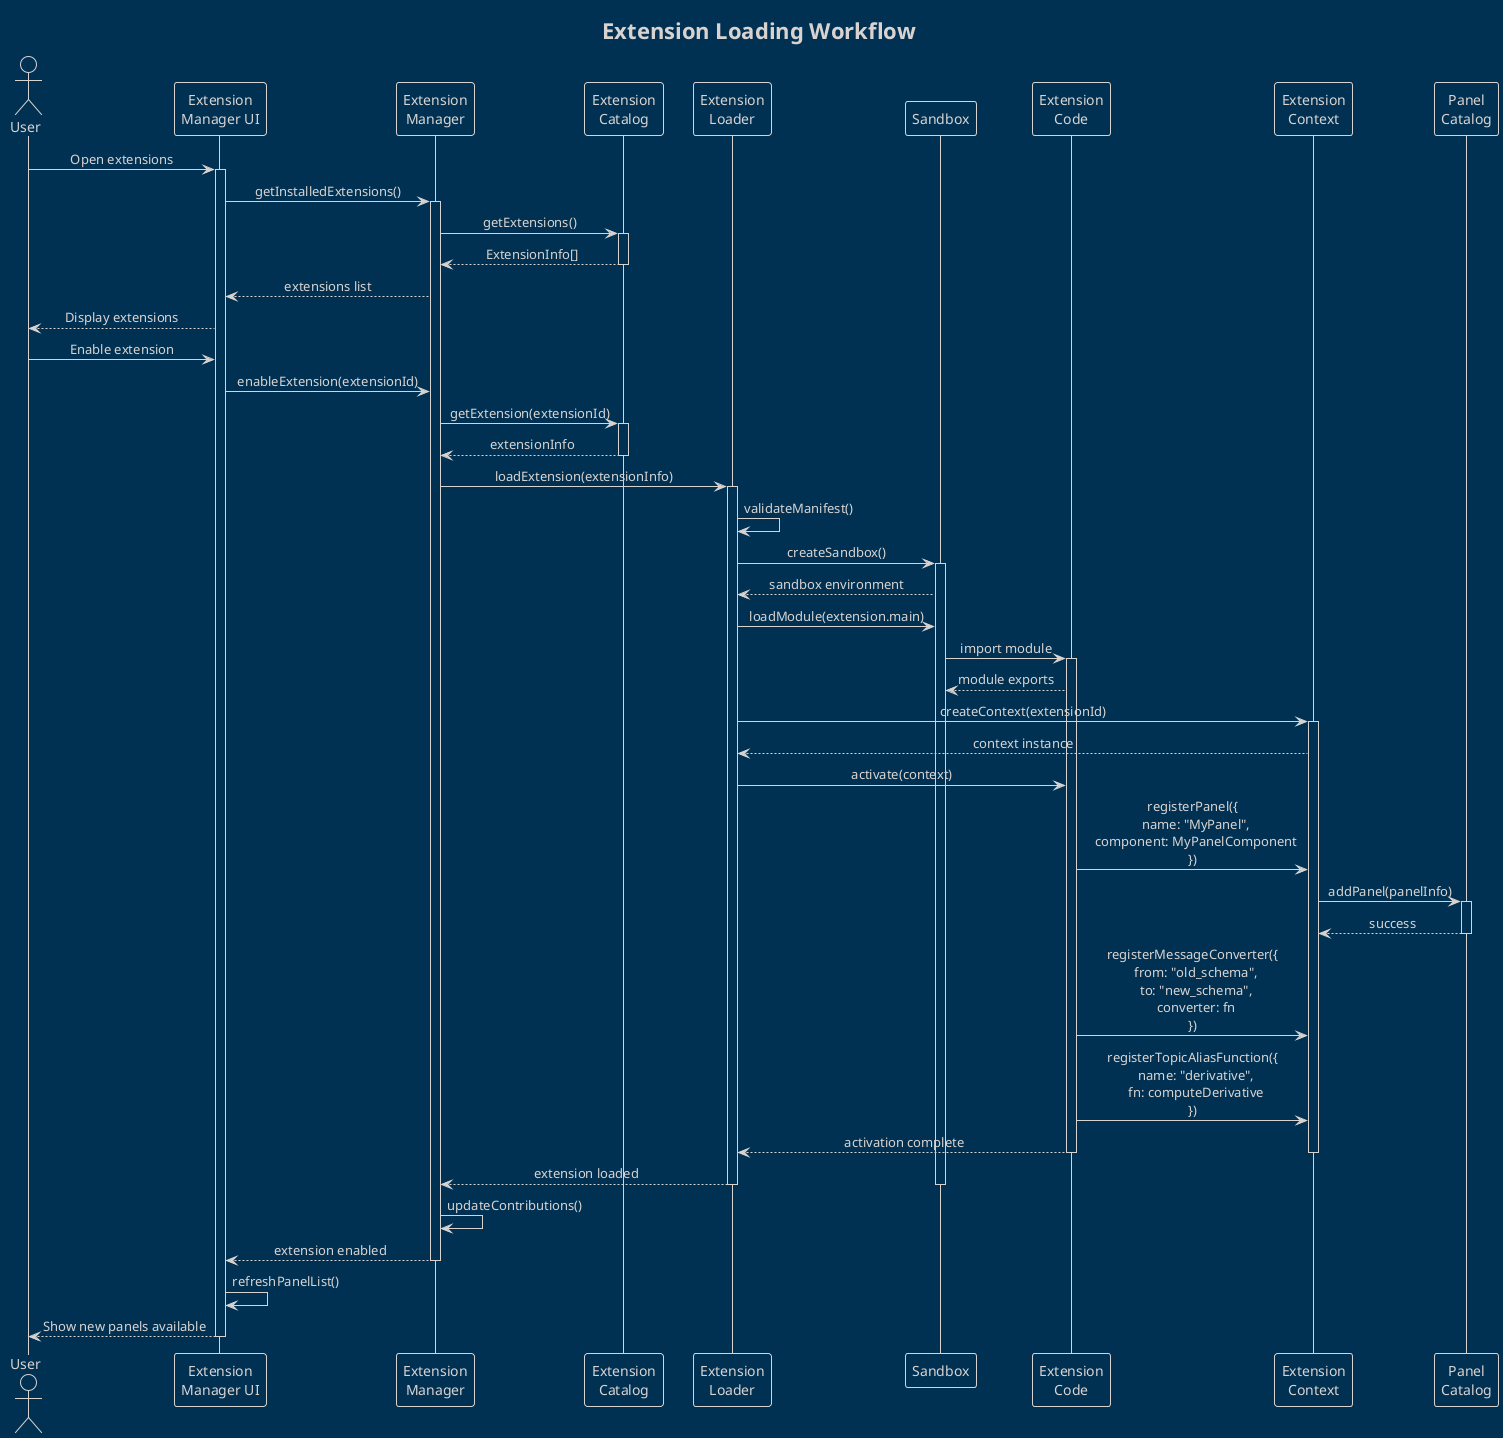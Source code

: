 @startuml extension-loading-sequence
!theme blueprint
skinparam sequenceMessageAlign center

title Extension Loading Workflow

actor User
participant "Extension\nManager UI" as UI
participant "Extension\nManager" as Manager
participant "Extension\nCatalog" as Catalog
participant "Extension\nLoader" as Loader
participant "Sandbox" as Sandbox
participant "Extension\nCode" as Extension
participant "Extension\nContext" as Context
participant "Panel\nCatalog" as PanelCat

User -> UI: Open extensions
activate UI
UI -> Manager: getInstalledExtensions()
activate Manager

Manager -> Catalog: getExtensions()
activate Catalog
Catalog --> Manager: ExtensionInfo[]
deactivate Catalog

Manager --> UI: extensions list
UI --> User: Display extensions

User -> UI: Enable extension
UI -> Manager: enableExtension(extensionId)

Manager -> Catalog: getExtension(extensionId)
activate Catalog
Catalog --> Manager: extensionInfo
deactivate Catalog

Manager -> Loader: loadExtension(extensionInfo)
activate Loader

Loader -> Loader: validateManifest()
Loader -> Sandbox: createSandbox()
activate Sandbox
Sandbox --> Loader: sandbox environment

Loader -> Sandbox: loadModule(extension.main)
Sandbox -> Extension: import module
activate Extension
Extension --> Sandbox: module exports

Loader -> Context: createContext(extensionId)
activate Context
Context --> Loader: context instance

Loader -> Extension: activate(context)
Extension -> Context: registerPanel({\n  name: "MyPanel",\n  component: MyPanelComponent\n})

Context -> PanelCat: addPanel(panelInfo)
activate PanelCat
PanelCat --> Context: success
deactivate PanelCat

Extension -> Context: registerMessageConverter({\n  from: "old_schema",\n  to: "new_schema",\n  converter: fn\n})

Extension -> Context: registerTopicAliasFunction({\n  name: "derivative",\n  fn: computeDerivative\n})

Extension --> Loader: activation complete
deactivate Extension
deactivate Context

Loader --> Manager: extension loaded
deactivate Sandbox
deactivate Loader

Manager -> Manager: updateContributions()
Manager --> UI: extension enabled
deactivate Manager

UI -> UI: refreshPanelList()
UI --> User: Show new panels available
deactivate UI

@enduml